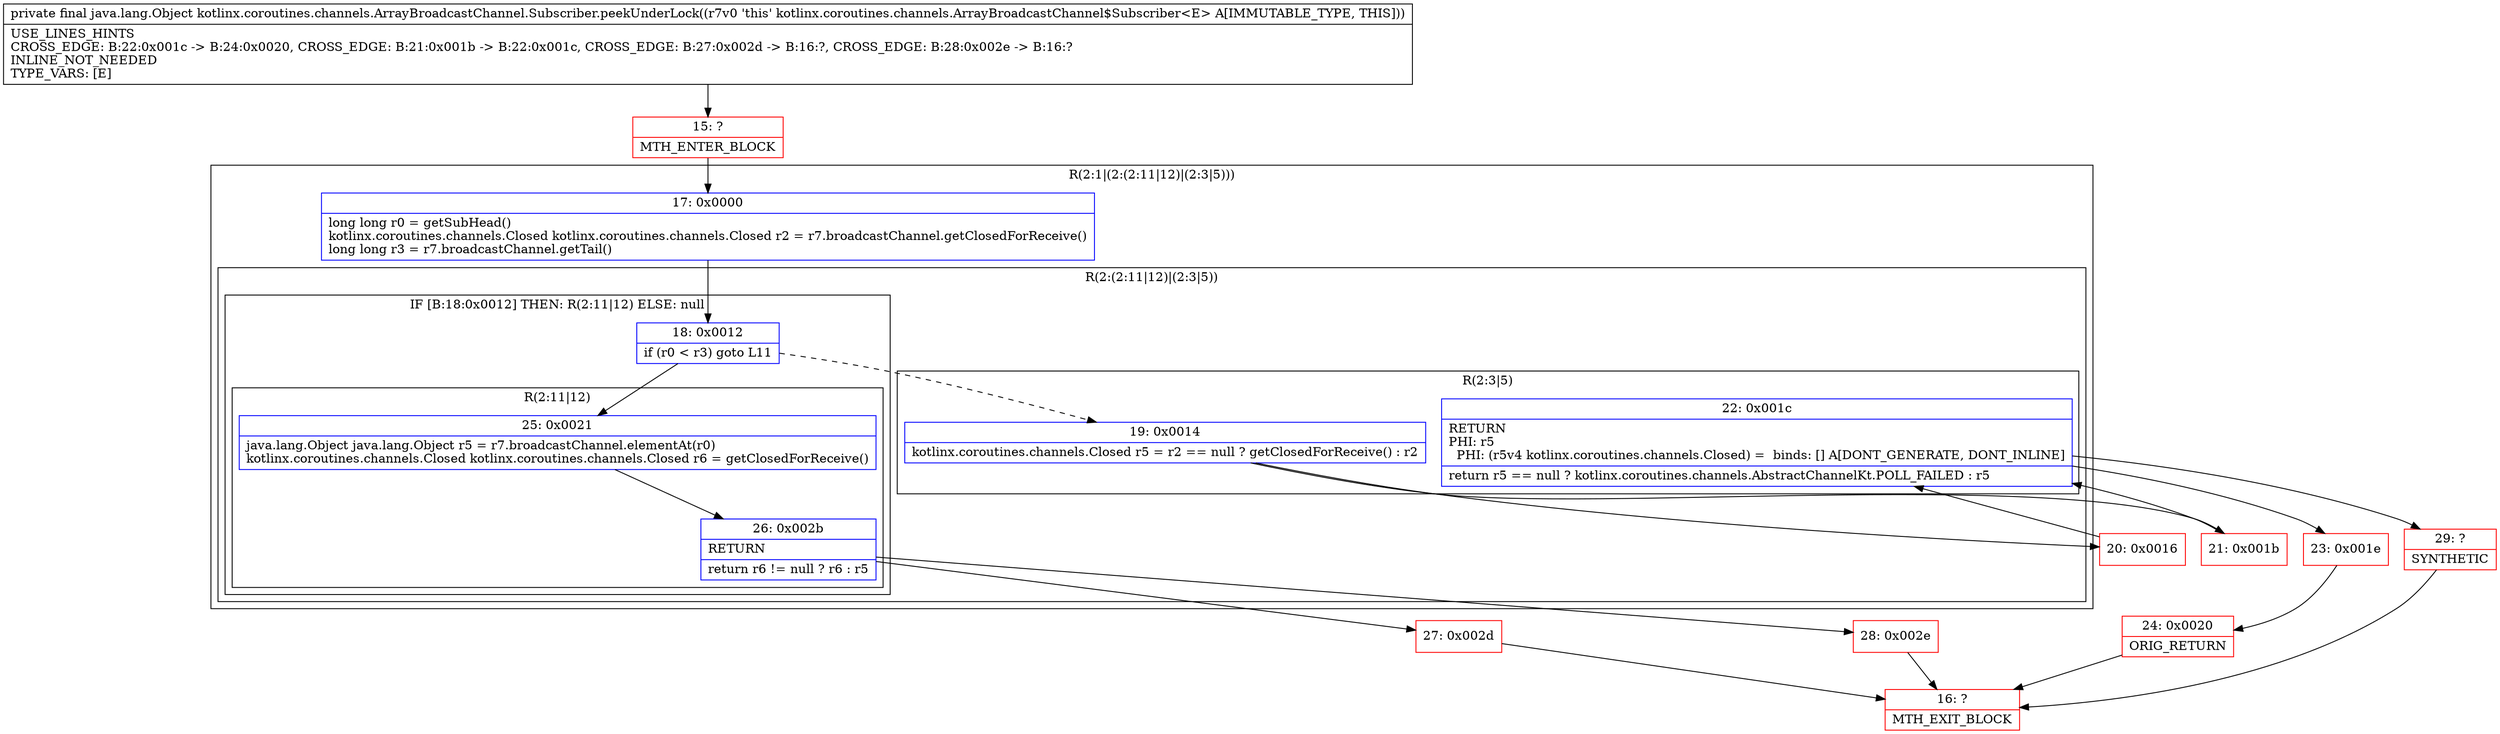 digraph "CFG forkotlinx.coroutines.channels.ArrayBroadcastChannel.Subscriber.peekUnderLock()Ljava\/lang\/Object;" {
subgraph cluster_Region_149295696 {
label = "R(2:1|(2:(2:11|12)|(2:3|5)))";
node [shape=record,color=blue];
Node_17 [shape=record,label="{17\:\ 0x0000|long long r0 = getSubHead()\lkotlinx.coroutines.channels.Closed kotlinx.coroutines.channels.Closed r2 = r7.broadcastChannel.getClosedForReceive()\llong long r3 = r7.broadcastChannel.getTail()\l}"];
subgraph cluster_Region_1333602205 {
label = "R(2:(2:11|12)|(2:3|5))";
node [shape=record,color=blue];
subgraph cluster_IfRegion_1747493793 {
label = "IF [B:18:0x0012] THEN: R(2:11|12) ELSE: null";
node [shape=record,color=blue];
Node_18 [shape=record,label="{18\:\ 0x0012|if (r0 \< r3) goto L11\l}"];
subgraph cluster_Region_1505053414 {
label = "R(2:11|12)";
node [shape=record,color=blue];
Node_25 [shape=record,label="{25\:\ 0x0021|java.lang.Object java.lang.Object r5 = r7.broadcastChannel.elementAt(r0)\lkotlinx.coroutines.channels.Closed kotlinx.coroutines.channels.Closed r6 = getClosedForReceive()\l}"];
Node_26 [shape=record,label="{26\:\ 0x002b|RETURN\l|return r6 != null ? r6 : r5\l}"];
}
}
subgraph cluster_Region_73175131 {
label = "R(2:3|5)";
node [shape=record,color=blue];
Node_19 [shape=record,label="{19\:\ 0x0014|kotlinx.coroutines.channels.Closed r5 = r2 == null ? getClosedForReceive() : r2\l}"];
Node_22 [shape=record,label="{22\:\ 0x001c|RETURN\lPHI: r5 \l  PHI: (r5v4 kotlinx.coroutines.channels.Closed) =  binds: [] A[DONT_GENERATE, DONT_INLINE]\l|return r5 == null ? kotlinx.coroutines.channels.AbstractChannelKt.POLL_FAILED : r5\l}"];
}
}
}
Node_15 [shape=record,color=red,label="{15\:\ ?|MTH_ENTER_BLOCK\l}"];
Node_20 [shape=record,color=red,label="{20\:\ 0x0016}"];
Node_23 [shape=record,color=red,label="{23\:\ 0x001e}"];
Node_24 [shape=record,color=red,label="{24\:\ 0x0020|ORIG_RETURN\l}"];
Node_16 [shape=record,color=red,label="{16\:\ ?|MTH_EXIT_BLOCK\l}"];
Node_29 [shape=record,color=red,label="{29\:\ ?|SYNTHETIC\l}"];
Node_21 [shape=record,color=red,label="{21\:\ 0x001b}"];
Node_27 [shape=record,color=red,label="{27\:\ 0x002d}"];
Node_28 [shape=record,color=red,label="{28\:\ 0x002e}"];
MethodNode[shape=record,label="{private final java.lang.Object kotlinx.coroutines.channels.ArrayBroadcastChannel.Subscriber.peekUnderLock((r7v0 'this' kotlinx.coroutines.channels.ArrayBroadcastChannel$Subscriber\<E\> A[IMMUTABLE_TYPE, THIS]))  | USE_LINES_HINTS\lCROSS_EDGE: B:22:0x001c \-\> B:24:0x0020, CROSS_EDGE: B:21:0x001b \-\> B:22:0x001c, CROSS_EDGE: B:27:0x002d \-\> B:16:?, CROSS_EDGE: B:28:0x002e \-\> B:16:?\lINLINE_NOT_NEEDED\lTYPE_VARS: [E]\l}"];
MethodNode -> Node_15;Node_17 -> Node_18;
Node_18 -> Node_19[style=dashed];
Node_18 -> Node_25;
Node_25 -> Node_26;
Node_26 -> Node_27;
Node_26 -> Node_28;
Node_19 -> Node_20;
Node_19 -> Node_21;
Node_22 -> Node_23;
Node_22 -> Node_29;
Node_15 -> Node_17;
Node_20 -> Node_22;
Node_23 -> Node_24;
Node_24 -> Node_16;
Node_29 -> Node_16;
Node_21 -> Node_22;
Node_27 -> Node_16;
Node_28 -> Node_16;
}

